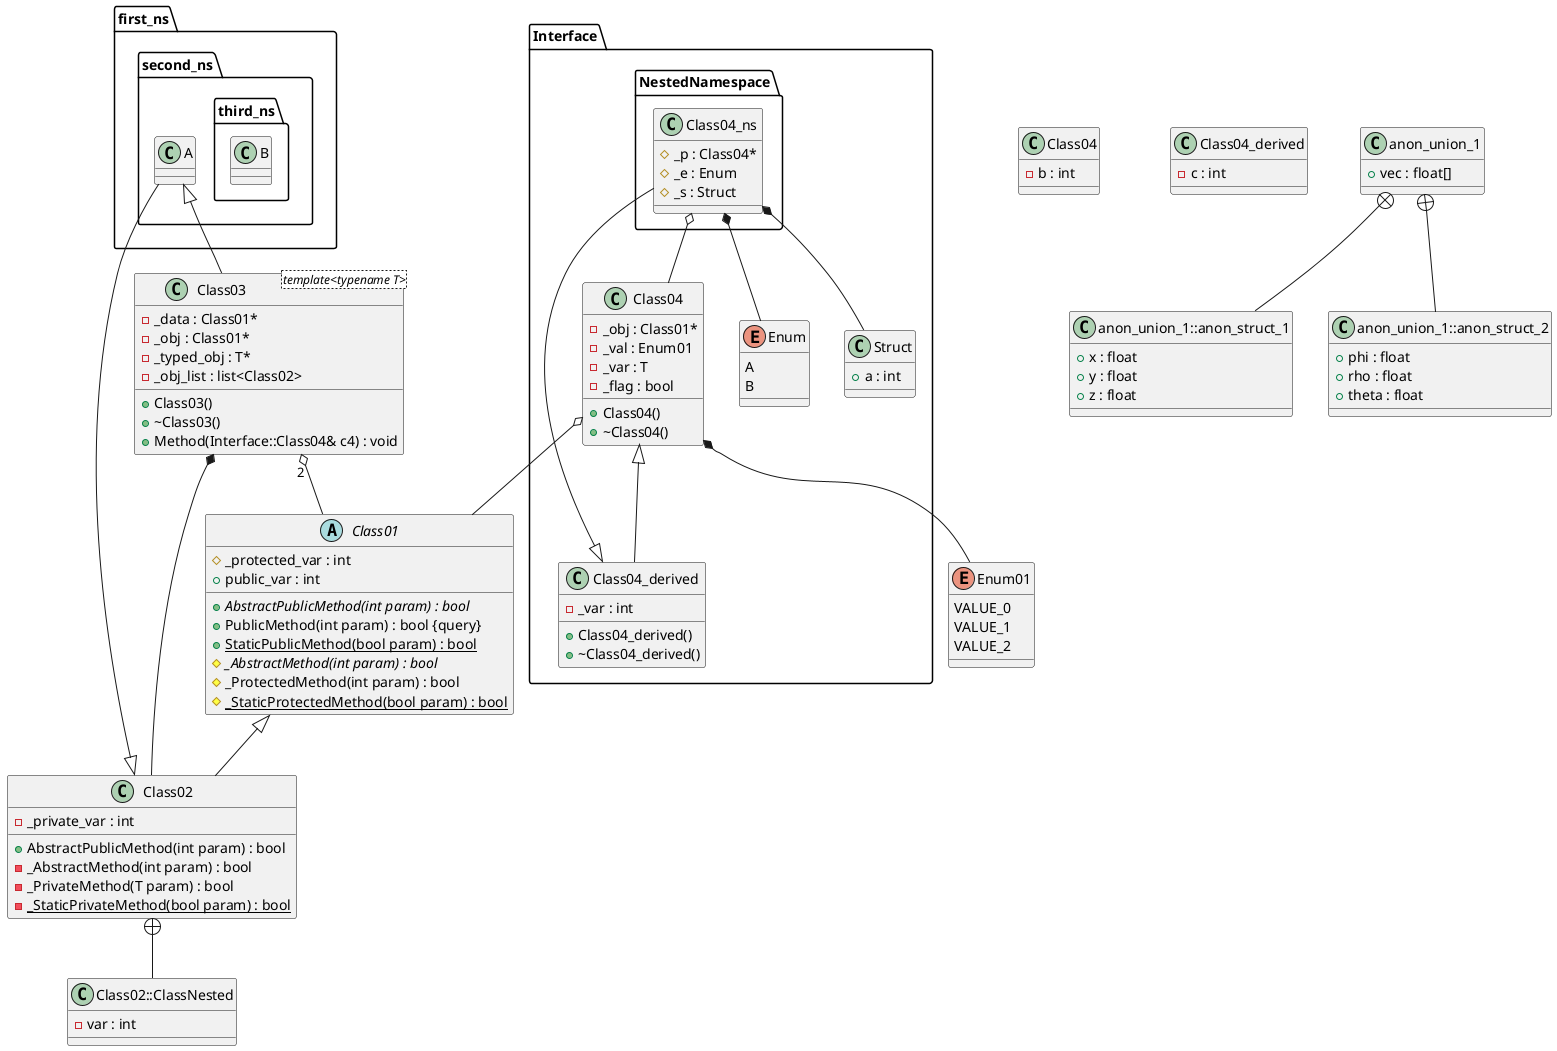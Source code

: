 @startuml





/' Objects '/

abstract class Class01 {
	+{abstract} AbstractPublicMethod(int param) : bool
	+PublicMethod(int param) : bool {query}
	+{static} StaticPublicMethod(bool param) : bool
	#{abstract} _AbstractMethod(int param) : bool
	#_ProtectedMethod(int param) : bool
	#{static} _StaticProtectedMethod(bool param) : bool
	#_protected_var : int
	+public_var : int
}


class Class02 {
	+AbstractPublicMethod(int param) : bool
	-_AbstractMethod(int param) : bool
	-_PrivateMethod(T param) : bool
	-{static} _StaticPrivateMethod(bool param) : bool
	-_private_var : int
}


class Class02::ClassNested {
	-var : int
}


class Class03 <template<typename T>> {
	+Class03()
	+~Class03()
	-_data : Class01*
	-_obj : Class01*
	-_typed_obj : T*
	-_obj_list : list<Class02>
	+Method(Interface::Class04& c4) : void
}


class Class04 {
	-b : int
}


class Class04_derived {
	-c : int
}


enum Enum01 {
	VALUE_0
	VALUE_1
	VALUE_2
}


class anon_union_1::anon_struct_1 {
	+x : float
	+y : float
	+z : float
}


class anon_union_1::anon_struct_2 {
	+phi : float
	+rho : float
	+theta : float
}


class anon_union_1 {
	+vec : float[]
}


namespace first_ns {
	namespace second_ns {
		class A {
		}

		namespace third_ns {
			class B {
			}
		}
	}
}


namespace Interface {
	class Class04 {
		+Class04()
		+~Class04()
		-_obj : Class01*
		-_val : Enum01
		-_var : T
		-_flag : bool
	}

	class Class04_derived {
		+Class04_derived()
		+~Class04_derived()
		-_var : int
	}

	enum Enum {
		A
		B
	}

	class Struct {
		+a : int
	}

	namespace NestedNamespace {
		class Class04_ns {
			#_p : Class04*
			#_e : Enum
			#_s : Struct
		}
	}
}





/' Inheritance relationships '/

first_ns.second_ns.A <|-- Class03


Class01 <|-- Class02


Class02 <|-- first_ns.second_ns.A


Interface.Class04 <|-- Interface.Class04_derived


Interface.Class04_derived <|-- Interface.NestedNamespace.Class04_ns





/' Aggregation relationships '/

Class03 "2" o-- Class01


Class03 *-- Class02


Interface.Class04 o-- Class01


Interface.Class04 *-- Enum01


Interface.NestedNamespace.Class04_ns o-- Interface.Class04


Interface.NestedNamespace.Class04_ns *-- Interface.Enum


Interface.NestedNamespace.Class04_ns *-- Interface.Struct






/' Nested objects '/

Class02 +-- Class02::ClassNested


anon_union_1 +-- anon_union_1::anon_struct_1


anon_union_1 +-- anon_union_1::anon_struct_2




@enduml
